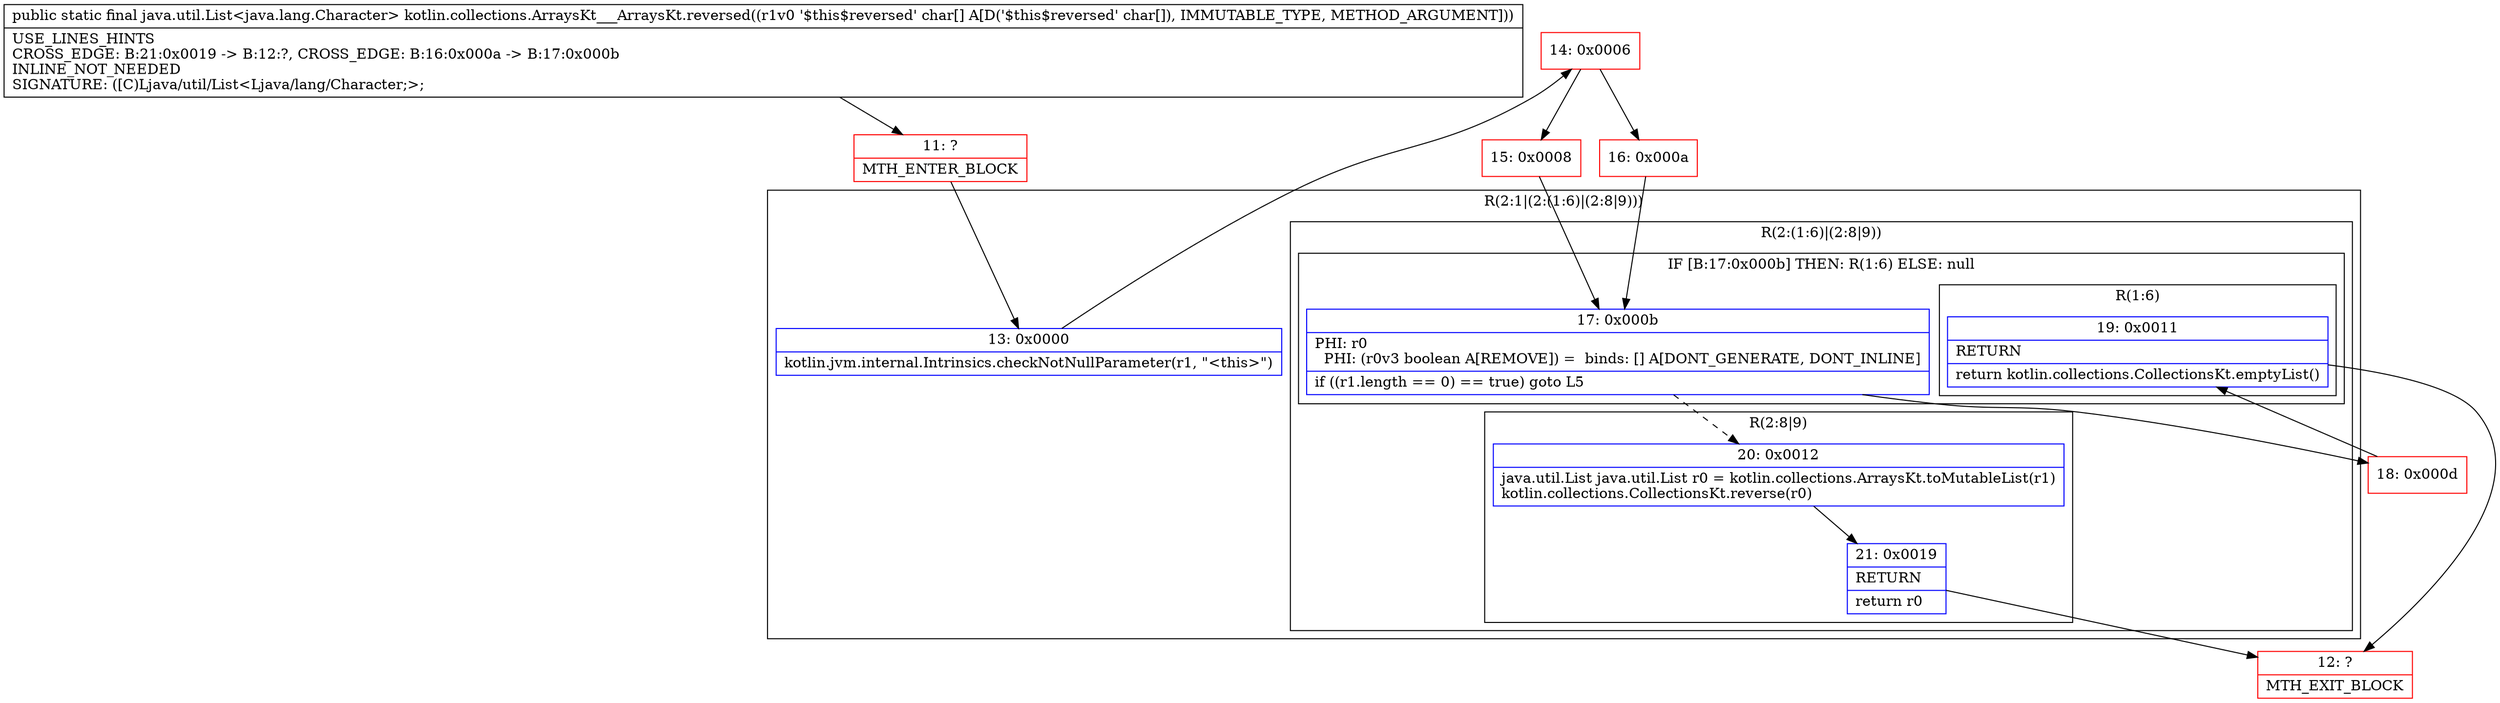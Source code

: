digraph "CFG forkotlin.collections.ArraysKt___ArraysKt.reversed([C)Ljava\/util\/List;" {
subgraph cluster_Region_319116002 {
label = "R(2:1|(2:(1:6)|(2:8|9)))";
node [shape=record,color=blue];
Node_13 [shape=record,label="{13\:\ 0x0000|kotlin.jvm.internal.Intrinsics.checkNotNullParameter(r1, \"\<this\>\")\l}"];
subgraph cluster_Region_1997323386 {
label = "R(2:(1:6)|(2:8|9))";
node [shape=record,color=blue];
subgraph cluster_IfRegion_382671492 {
label = "IF [B:17:0x000b] THEN: R(1:6) ELSE: null";
node [shape=record,color=blue];
Node_17 [shape=record,label="{17\:\ 0x000b|PHI: r0 \l  PHI: (r0v3 boolean A[REMOVE]) =  binds: [] A[DONT_GENERATE, DONT_INLINE]\l|if ((r1.length == 0) == true) goto L5\l}"];
subgraph cluster_Region_1423336986 {
label = "R(1:6)";
node [shape=record,color=blue];
Node_19 [shape=record,label="{19\:\ 0x0011|RETURN\l|return kotlin.collections.CollectionsKt.emptyList()\l}"];
}
}
subgraph cluster_Region_1144295486 {
label = "R(2:8|9)";
node [shape=record,color=blue];
Node_20 [shape=record,label="{20\:\ 0x0012|java.util.List java.util.List r0 = kotlin.collections.ArraysKt.toMutableList(r1)\lkotlin.collections.CollectionsKt.reverse(r0)\l}"];
Node_21 [shape=record,label="{21\:\ 0x0019|RETURN\l|return r0\l}"];
}
}
}
Node_11 [shape=record,color=red,label="{11\:\ ?|MTH_ENTER_BLOCK\l}"];
Node_14 [shape=record,color=red,label="{14\:\ 0x0006}"];
Node_15 [shape=record,color=red,label="{15\:\ 0x0008}"];
Node_18 [shape=record,color=red,label="{18\:\ 0x000d}"];
Node_12 [shape=record,color=red,label="{12\:\ ?|MTH_EXIT_BLOCK\l}"];
Node_16 [shape=record,color=red,label="{16\:\ 0x000a}"];
MethodNode[shape=record,label="{public static final java.util.List\<java.lang.Character\> kotlin.collections.ArraysKt___ArraysKt.reversed((r1v0 '$this$reversed' char[] A[D('$this$reversed' char[]), IMMUTABLE_TYPE, METHOD_ARGUMENT]))  | USE_LINES_HINTS\lCROSS_EDGE: B:21:0x0019 \-\> B:12:?, CROSS_EDGE: B:16:0x000a \-\> B:17:0x000b\lINLINE_NOT_NEEDED\lSIGNATURE: ([C)Ljava\/util\/List\<Ljava\/lang\/Character;\>;\l}"];
MethodNode -> Node_11;Node_13 -> Node_14;
Node_17 -> Node_18;
Node_17 -> Node_20[style=dashed];
Node_19 -> Node_12;
Node_20 -> Node_21;
Node_21 -> Node_12;
Node_11 -> Node_13;
Node_14 -> Node_15;
Node_14 -> Node_16;
Node_15 -> Node_17;
Node_18 -> Node_19;
Node_16 -> Node_17;
}

